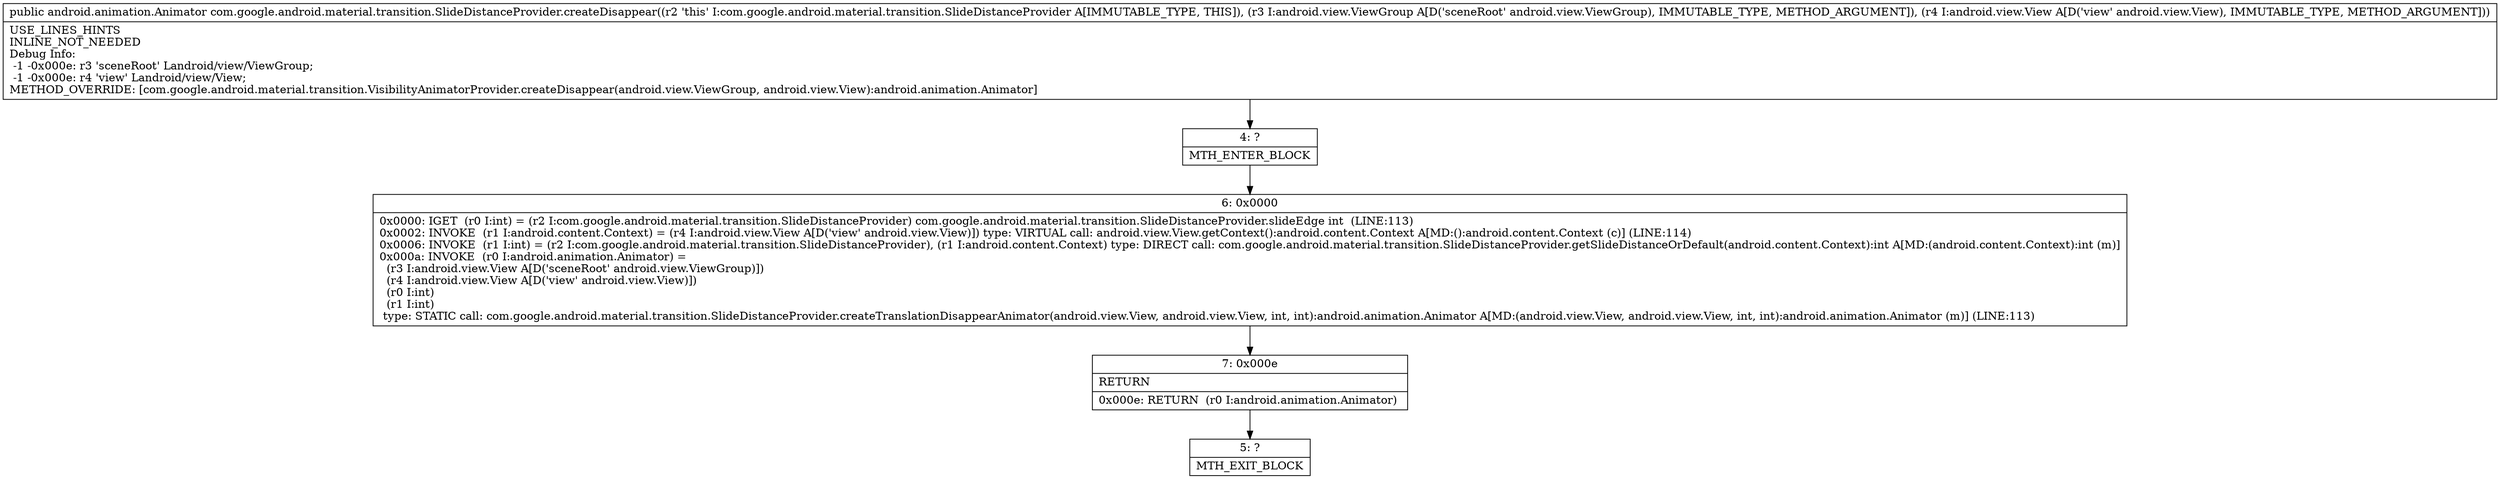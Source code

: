 digraph "CFG forcom.google.android.material.transition.SlideDistanceProvider.createDisappear(Landroid\/view\/ViewGroup;Landroid\/view\/View;)Landroid\/animation\/Animator;" {
Node_4 [shape=record,label="{4\:\ ?|MTH_ENTER_BLOCK\l}"];
Node_6 [shape=record,label="{6\:\ 0x0000|0x0000: IGET  (r0 I:int) = (r2 I:com.google.android.material.transition.SlideDistanceProvider) com.google.android.material.transition.SlideDistanceProvider.slideEdge int  (LINE:113)\l0x0002: INVOKE  (r1 I:android.content.Context) = (r4 I:android.view.View A[D('view' android.view.View)]) type: VIRTUAL call: android.view.View.getContext():android.content.Context A[MD:():android.content.Context (c)] (LINE:114)\l0x0006: INVOKE  (r1 I:int) = (r2 I:com.google.android.material.transition.SlideDistanceProvider), (r1 I:android.content.Context) type: DIRECT call: com.google.android.material.transition.SlideDistanceProvider.getSlideDistanceOrDefault(android.content.Context):int A[MD:(android.content.Context):int (m)]\l0x000a: INVOKE  (r0 I:android.animation.Animator) = \l  (r3 I:android.view.View A[D('sceneRoot' android.view.ViewGroup)])\l  (r4 I:android.view.View A[D('view' android.view.View)])\l  (r0 I:int)\l  (r1 I:int)\l type: STATIC call: com.google.android.material.transition.SlideDistanceProvider.createTranslationDisappearAnimator(android.view.View, android.view.View, int, int):android.animation.Animator A[MD:(android.view.View, android.view.View, int, int):android.animation.Animator (m)] (LINE:113)\l}"];
Node_7 [shape=record,label="{7\:\ 0x000e|RETURN\l|0x000e: RETURN  (r0 I:android.animation.Animator) \l}"];
Node_5 [shape=record,label="{5\:\ ?|MTH_EXIT_BLOCK\l}"];
MethodNode[shape=record,label="{public android.animation.Animator com.google.android.material.transition.SlideDistanceProvider.createDisappear((r2 'this' I:com.google.android.material.transition.SlideDistanceProvider A[IMMUTABLE_TYPE, THIS]), (r3 I:android.view.ViewGroup A[D('sceneRoot' android.view.ViewGroup), IMMUTABLE_TYPE, METHOD_ARGUMENT]), (r4 I:android.view.View A[D('view' android.view.View), IMMUTABLE_TYPE, METHOD_ARGUMENT]))  | USE_LINES_HINTS\lINLINE_NOT_NEEDED\lDebug Info:\l  \-1 \-0x000e: r3 'sceneRoot' Landroid\/view\/ViewGroup;\l  \-1 \-0x000e: r4 'view' Landroid\/view\/View;\lMETHOD_OVERRIDE: [com.google.android.material.transition.VisibilityAnimatorProvider.createDisappear(android.view.ViewGroup, android.view.View):android.animation.Animator]\l}"];
MethodNode -> Node_4;Node_4 -> Node_6;
Node_6 -> Node_7;
Node_7 -> Node_5;
}

